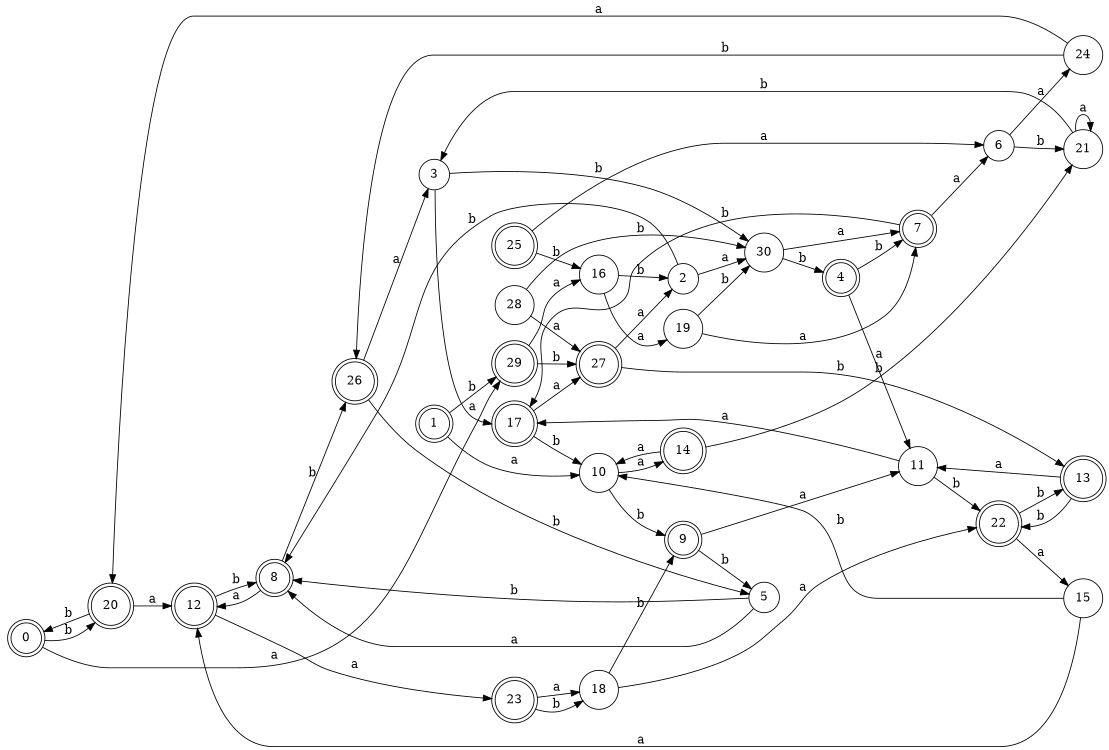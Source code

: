 digraph n25_3 {
__start0 [label="" shape="none"];

rankdir=LR;
size="8,5";

s0 [style="rounded,filled", color="black", fillcolor="white" shape="doublecircle", label="0"];
s1 [style="rounded,filled", color="black", fillcolor="white" shape="doublecircle", label="1"];
s2 [style="filled", color="black", fillcolor="white" shape="circle", label="2"];
s3 [style="filled", color="black", fillcolor="white" shape="circle", label="3"];
s4 [style="rounded,filled", color="black", fillcolor="white" shape="doublecircle", label="4"];
s5 [style="filled", color="black", fillcolor="white" shape="circle", label="5"];
s6 [style="filled", color="black", fillcolor="white" shape="circle", label="6"];
s7 [style="rounded,filled", color="black", fillcolor="white" shape="doublecircle", label="7"];
s8 [style="rounded,filled", color="black", fillcolor="white" shape="doublecircle", label="8"];
s9 [style="rounded,filled", color="black", fillcolor="white" shape="doublecircle", label="9"];
s10 [style="filled", color="black", fillcolor="white" shape="circle", label="10"];
s11 [style="filled", color="black", fillcolor="white" shape="circle", label="11"];
s12 [style="rounded,filled", color="black", fillcolor="white" shape="doublecircle", label="12"];
s13 [style="rounded,filled", color="black", fillcolor="white" shape="doublecircle", label="13"];
s14 [style="rounded,filled", color="black", fillcolor="white" shape="doublecircle", label="14"];
s15 [style="filled", color="black", fillcolor="white" shape="circle", label="15"];
s16 [style="filled", color="black", fillcolor="white" shape="circle", label="16"];
s17 [style="rounded,filled", color="black", fillcolor="white" shape="doublecircle", label="17"];
s18 [style="filled", color="black", fillcolor="white" shape="circle", label="18"];
s19 [style="filled", color="black", fillcolor="white" shape="circle", label="19"];
s20 [style="rounded,filled", color="black", fillcolor="white" shape="doublecircle", label="20"];
s21 [style="filled", color="black", fillcolor="white" shape="circle", label="21"];
s22 [style="rounded,filled", color="black", fillcolor="white" shape="doublecircle", label="22"];
s23 [style="rounded,filled", color="black", fillcolor="white" shape="doublecircle", label="23"];
s24 [style="filled", color="black", fillcolor="white" shape="circle", label="24"];
s25 [style="rounded,filled", color="black", fillcolor="white" shape="doublecircle", label="25"];
s26 [style="rounded,filled", color="black", fillcolor="white" shape="doublecircle", label="26"];
s27 [style="rounded,filled", color="black", fillcolor="white" shape="doublecircle", label="27"];
s28 [style="filled", color="black", fillcolor="white" shape="circle", label="28"];
s29 [style="rounded,filled", color="black", fillcolor="white" shape="doublecircle", label="29"];
s30 [style="filled", color="black", fillcolor="white" shape="circle", label="30"];
s0 -> s29 [label="a"];
s0 -> s20 [label="b"];
s1 -> s10 [label="a"];
s1 -> s29 [label="b"];
s2 -> s30 [label="a"];
s2 -> s8 [label="b"];
s3 -> s17 [label="a"];
s3 -> s30 [label="b"];
s4 -> s11 [label="a"];
s4 -> s7 [label="b"];
s5 -> s8 [label="a"];
s5 -> s8 [label="b"];
s6 -> s24 [label="a"];
s6 -> s21 [label="b"];
s7 -> s6 [label="a"];
s7 -> s17 [label="b"];
s8 -> s12 [label="a"];
s8 -> s26 [label="b"];
s9 -> s11 [label="a"];
s9 -> s5 [label="b"];
s10 -> s14 [label="a"];
s10 -> s9 [label="b"];
s11 -> s17 [label="a"];
s11 -> s22 [label="b"];
s12 -> s23 [label="a"];
s12 -> s8 [label="b"];
s13 -> s11 [label="a"];
s13 -> s22 [label="b"];
s14 -> s10 [label="a"];
s14 -> s21 [label="b"];
s15 -> s12 [label="a"];
s15 -> s10 [label="b"];
s16 -> s19 [label="a"];
s16 -> s2 [label="b"];
s17 -> s27 [label="a"];
s17 -> s10 [label="b"];
s18 -> s22 [label="a"];
s18 -> s9 [label="b"];
s19 -> s7 [label="a"];
s19 -> s30 [label="b"];
s20 -> s12 [label="a"];
s20 -> s0 [label="b"];
s21 -> s21 [label="a"];
s21 -> s3 [label="b"];
s22 -> s15 [label="a"];
s22 -> s13 [label="b"];
s23 -> s18 [label="a"];
s23 -> s18 [label="b"];
s24 -> s20 [label="a"];
s24 -> s26 [label="b"];
s25 -> s6 [label="a"];
s25 -> s16 [label="b"];
s26 -> s3 [label="a"];
s26 -> s5 [label="b"];
s27 -> s2 [label="a"];
s27 -> s13 [label="b"];
s28 -> s27 [label="a"];
s28 -> s30 [label="b"];
s29 -> s16 [label="a"];
s29 -> s27 [label="b"];
s30 -> s7 [label="a"];
s30 -> s4 [label="b"];

}